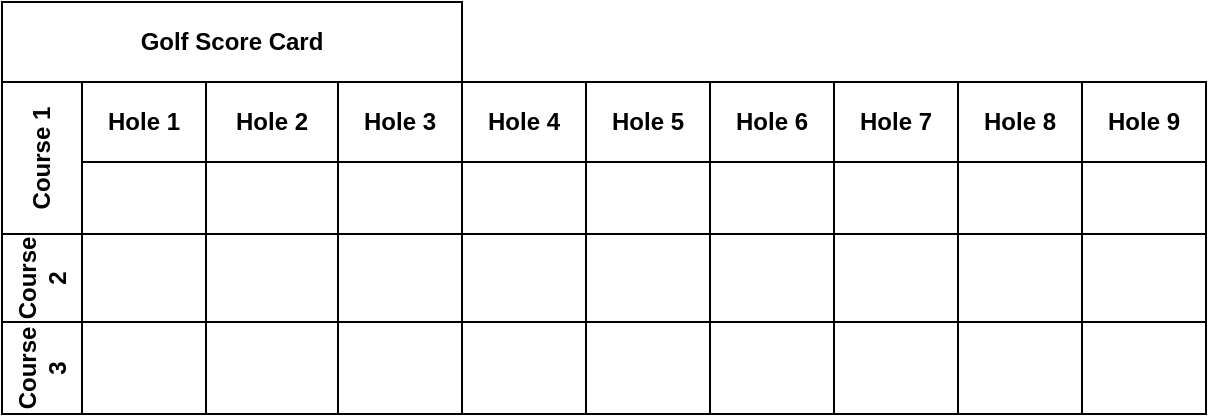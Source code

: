 <mxfile version="13.7.9" type="github">
  <diagram id="fErGmHZ1BvTpcZSHWq__" name="Page-1">
    <mxGraphModel dx="2272" dy="762" grid="1" gridSize="10" guides="1" tooltips="1" connect="1" arrows="1" fold="1" page="1" pageScale="1" pageWidth="850" pageHeight="1100" math="0" shadow="0">
      <root>
        <mxCell id="0" />
        <mxCell id="1" parent="0" />
        <mxCell id="MzaRDPysML3ud_6Rt2qD-27" value="" style="swimlane;connectable=0;startSize=0;html=1;whiteSpace=wrap;collapsible=0;recursiveResize=0;expand=0;pointerEvents=0;" parent="1" vertex="1">
          <mxGeometry x="-480" y="276" width="62" height="44" as="geometry" />
        </mxCell>
        <mxCell id="MzaRDPysML3ud_6Rt2qD-28" value="" style="swimlane;connectable=0;startSize=0;html=1;whiteSpace=wrap;collapsible=0;recursiveResize=0;expand=0;pointerEvents=0;" parent="1" vertex="1">
          <mxGeometry x="-480" y="320" width="62" height="46" as="geometry" />
        </mxCell>
        <mxCell id="MzaRDPysML3ud_6Rt2qD-30" value="Hole 4" style="swimlane;connectable=0;startSize=40;html=1;whiteSpace=wrap;collapsible=0;recursiveResize=0;expand=0;pointerEvents=0;" parent="1" vertex="1">
          <mxGeometry x="-480" y="200" width="62" height="76" as="geometry" />
        </mxCell>
        <mxCell id="MzaRDPysML3ud_6Rt2qD-32" value="" style="swimlane;connectable=0;startSize=0;html=1;whiteSpace=wrap;collapsible=0;recursiveResize=0;expand=0;pointerEvents=0;" parent="1" vertex="1">
          <mxGeometry x="-418" y="276" width="62" height="44" as="geometry" />
        </mxCell>
        <mxCell id="MzaRDPysML3ud_6Rt2qD-33" value="" style="swimlane;connectable=0;startSize=0;html=1;whiteSpace=wrap;collapsible=0;recursiveResize=0;expand=0;pointerEvents=0;" parent="1" vertex="1">
          <mxGeometry x="-418" y="320" width="62" height="46" as="geometry" />
        </mxCell>
        <mxCell id="MzaRDPysML3ud_6Rt2qD-34" value="Hole 5" style="swimlane;connectable=0;startSize=40;html=1;whiteSpace=wrap;collapsible=0;recursiveResize=0;expand=0;pointerEvents=0;" parent="1" vertex="1">
          <mxGeometry x="-418" y="200" width="62" height="76" as="geometry" />
        </mxCell>
        <mxCell id="MzaRDPysML3ud_6Rt2qD-35" value="" style="swimlane;connectable=0;startSize=0;html=1;whiteSpace=wrap;collapsible=0;recursiveResize=0;expand=0;pointerEvents=0;" parent="1" vertex="1">
          <mxGeometry x="-356" y="276" width="62" height="44" as="geometry" />
        </mxCell>
        <mxCell id="MzaRDPysML3ud_6Rt2qD-36" value="" style="swimlane;connectable=0;startSize=0;html=1;whiteSpace=wrap;collapsible=0;recursiveResize=0;expand=0;pointerEvents=0;" parent="1" vertex="1">
          <mxGeometry x="-356" y="320" width="62" height="46" as="geometry" />
        </mxCell>
        <mxCell id="MzaRDPysML3ud_6Rt2qD-37" value="Hole 6" style="swimlane;connectable=0;startSize=40;html=1;whiteSpace=wrap;collapsible=0;recursiveResize=0;expand=0;pointerEvents=0;" parent="1" vertex="1">
          <mxGeometry x="-356" y="200" width="62" height="76" as="geometry" />
        </mxCell>
        <mxCell id="MzaRDPysML3ud_6Rt2qD-38" value="" style="swimlane;connectable=0;startSize=0;html=1;whiteSpace=wrap;collapsible=0;recursiveResize=0;expand=0;pointerEvents=0;" parent="1" vertex="1">
          <mxGeometry x="-294" y="276" width="62" height="44" as="geometry" />
        </mxCell>
        <mxCell id="MzaRDPysML3ud_6Rt2qD-39" value="" style="swimlane;connectable=0;startSize=0;html=1;whiteSpace=wrap;collapsible=0;recursiveResize=0;expand=0;pointerEvents=0;" parent="1" vertex="1">
          <mxGeometry x="-294" y="320" width="62" height="46" as="geometry" />
        </mxCell>
        <mxCell id="MzaRDPysML3ud_6Rt2qD-40" value="Hole 7" style="swimlane;connectable=0;startSize=40;html=1;whiteSpace=wrap;collapsible=0;recursiveResize=0;expand=0;pointerEvents=0;" parent="1" vertex="1">
          <mxGeometry x="-294" y="200" width="62" height="76" as="geometry" />
        </mxCell>
        <mxCell id="MzaRDPysML3ud_6Rt2qD-41" value="" style="swimlane;connectable=0;startSize=0;html=1;whiteSpace=wrap;collapsible=0;recursiveResize=0;expand=0;pointerEvents=0;" parent="1" vertex="1">
          <mxGeometry x="-232" y="276" width="62" height="44" as="geometry" />
        </mxCell>
        <mxCell id="MzaRDPysML3ud_6Rt2qD-42" value="" style="swimlane;connectable=0;startSize=0;html=1;whiteSpace=wrap;collapsible=0;recursiveResize=0;expand=0;pointerEvents=0;" parent="1" vertex="1">
          <mxGeometry x="-232" y="320" width="62" height="46" as="geometry" />
        </mxCell>
        <mxCell id="MzaRDPysML3ud_6Rt2qD-43" value="Hole 8" style="swimlane;connectable=0;startSize=40;html=1;whiteSpace=wrap;collapsible=0;recursiveResize=0;expand=0;pointerEvents=0;" parent="1" vertex="1">
          <mxGeometry x="-232" y="200" width="62" height="76" as="geometry" />
        </mxCell>
        <mxCell id="MzaRDPysML3ud_6Rt2qD-44" value="" style="swimlane;connectable=0;startSize=0;html=1;whiteSpace=wrap;collapsible=0;recursiveResize=0;expand=0;pointerEvents=0;" parent="1" vertex="1">
          <mxGeometry x="-170" y="276" width="62" height="44" as="geometry" />
        </mxCell>
        <mxCell id="MzaRDPysML3ud_6Rt2qD-45" value="" style="swimlane;connectable=0;startSize=0;html=1;whiteSpace=wrap;collapsible=0;recursiveResize=0;expand=0;pointerEvents=0;" parent="1" vertex="1">
          <mxGeometry x="-170" y="320" width="62" height="46" as="geometry" />
        </mxCell>
        <mxCell id="MzaRDPysML3ud_6Rt2qD-46" value="Hole 9" style="swimlane;connectable=0;startSize=40;html=1;whiteSpace=wrap;collapsible=0;recursiveResize=0;expand=0;pointerEvents=0;" parent="1" vertex="1">
          <mxGeometry x="-170" y="200" width="62" height="76" as="geometry" />
        </mxCell>
        <mxCell id="MzaRDPysML3ud_6Rt2qD-6" value="Golf Score Card" style="shape=table;childLayout=tableLayout;rowLines=0;columnLines=0;startSize=40;html=1;whiteSpace=wrap;collapsible=0;recursiveResize=0;expand=0;pointerEvents=0;fontStyle=1;align=center;" parent="1" vertex="1">
          <mxGeometry x="-710" y="160" width="230" height="206" as="geometry" />
        </mxCell>
        <mxCell id="MzaRDPysML3ud_6Rt2qD-7" value="Course 1" style="swimlane;horizontal=0;points=[[0,0.5],[1,0.5]];portConstraint=eastwest;startSize=40;html=1;whiteSpace=wrap;collapsible=0;recursiveResize=0;expand=0;pointerEvents=0;fontStyle=1" parent="MzaRDPysML3ud_6Rt2qD-6" vertex="1">
          <mxGeometry y="40" width="230" height="76" as="geometry" />
        </mxCell>
        <mxCell id="MzaRDPysML3ud_6Rt2qD-8" value="Hole 1" style="swimlane;connectable=0;startSize=40;html=1;whiteSpace=wrap;collapsible=0;recursiveResize=0;expand=0;pointerEvents=0;" parent="MzaRDPysML3ud_6Rt2qD-7" vertex="1">
          <mxGeometry x="40" width="62" height="76" as="geometry" />
        </mxCell>
        <mxCell id="MzaRDPysML3ud_6Rt2qD-9" value="Hole 2" style="swimlane;connectable=0;startSize=40;html=1;whiteSpace=wrap;collapsible=0;recursiveResize=0;expand=0;pointerEvents=0;" parent="MzaRDPysML3ud_6Rt2qD-7" vertex="1">
          <mxGeometry x="102" width="66" height="76" as="geometry" />
        </mxCell>
        <mxCell id="MzaRDPysML3ud_6Rt2qD-10" value="Hole 3" style="swimlane;connectable=0;startSize=40;html=1;whiteSpace=wrap;collapsible=0;recursiveResize=0;expand=0;pointerEvents=0;" parent="MzaRDPysML3ud_6Rt2qD-7" vertex="1">
          <mxGeometry x="168" width="62" height="76" as="geometry" />
        </mxCell>
        <mxCell id="MzaRDPysML3ud_6Rt2qD-11" value="Course 2" style="swimlane;horizontal=0;points=[[0,0.5],[1,0.5]];portConstraint=eastwest;startSize=40;html=1;whiteSpace=wrap;collapsible=0;recursiveResize=0;expand=0;pointerEvents=0;" parent="MzaRDPysML3ud_6Rt2qD-6" vertex="1">
          <mxGeometry y="116" width="230" height="44" as="geometry" />
        </mxCell>
        <mxCell id="MzaRDPysML3ud_6Rt2qD-12" value="" style="swimlane;connectable=0;startSize=0;html=1;whiteSpace=wrap;collapsible=0;recursiveResize=0;expand=0;pointerEvents=0;" parent="MzaRDPysML3ud_6Rt2qD-11" vertex="1">
          <mxGeometry x="40" width="62" height="44" as="geometry" />
        </mxCell>
        <mxCell id="MzaRDPysML3ud_6Rt2qD-13" value="" style="swimlane;connectable=0;startSize=0;html=1;whiteSpace=wrap;collapsible=0;recursiveResize=0;expand=0;pointerEvents=0;" parent="MzaRDPysML3ud_6Rt2qD-11" vertex="1">
          <mxGeometry x="102" width="66" height="44" as="geometry" />
        </mxCell>
        <mxCell id="MzaRDPysML3ud_6Rt2qD-14" value="" style="swimlane;connectable=0;startSize=0;html=1;whiteSpace=wrap;collapsible=0;recursiveResize=0;expand=0;pointerEvents=0;" parent="MzaRDPysML3ud_6Rt2qD-11" vertex="1">
          <mxGeometry x="168" width="62" height="44" as="geometry" />
        </mxCell>
        <mxCell id="MzaRDPysML3ud_6Rt2qD-15" value="Course&lt;br&gt;3" style="swimlane;horizontal=0;points=[[0,0.5],[1,0.5]];portConstraint=eastwest;startSize=40;html=1;whiteSpace=wrap;collapsible=0;recursiveResize=0;expand=0;pointerEvents=0;" parent="MzaRDPysML3ud_6Rt2qD-6" vertex="1">
          <mxGeometry y="160" width="230" height="46" as="geometry" />
        </mxCell>
        <mxCell id="MzaRDPysML3ud_6Rt2qD-16" value="" style="swimlane;connectable=0;startSize=0;html=1;whiteSpace=wrap;collapsible=0;recursiveResize=0;expand=0;pointerEvents=0;" parent="MzaRDPysML3ud_6Rt2qD-15" vertex="1">
          <mxGeometry x="40" width="62" height="46" as="geometry" />
        </mxCell>
        <mxCell id="MzaRDPysML3ud_6Rt2qD-17" value="" style="swimlane;connectable=0;startSize=0;html=1;whiteSpace=wrap;collapsible=0;recursiveResize=0;expand=0;pointerEvents=0;" parent="MzaRDPysML3ud_6Rt2qD-15" vertex="1">
          <mxGeometry x="102" width="66" height="46" as="geometry" />
        </mxCell>
        <mxCell id="MzaRDPysML3ud_6Rt2qD-18" value="" style="swimlane;connectable=0;startSize=0;html=1;whiteSpace=wrap;collapsible=0;recursiveResize=0;expand=0;pointerEvents=0;" parent="MzaRDPysML3ud_6Rt2qD-15" vertex="1">
          <mxGeometry x="168" width="62" height="46" as="geometry" />
        </mxCell>
      </root>
    </mxGraphModel>
  </diagram>
</mxfile>
